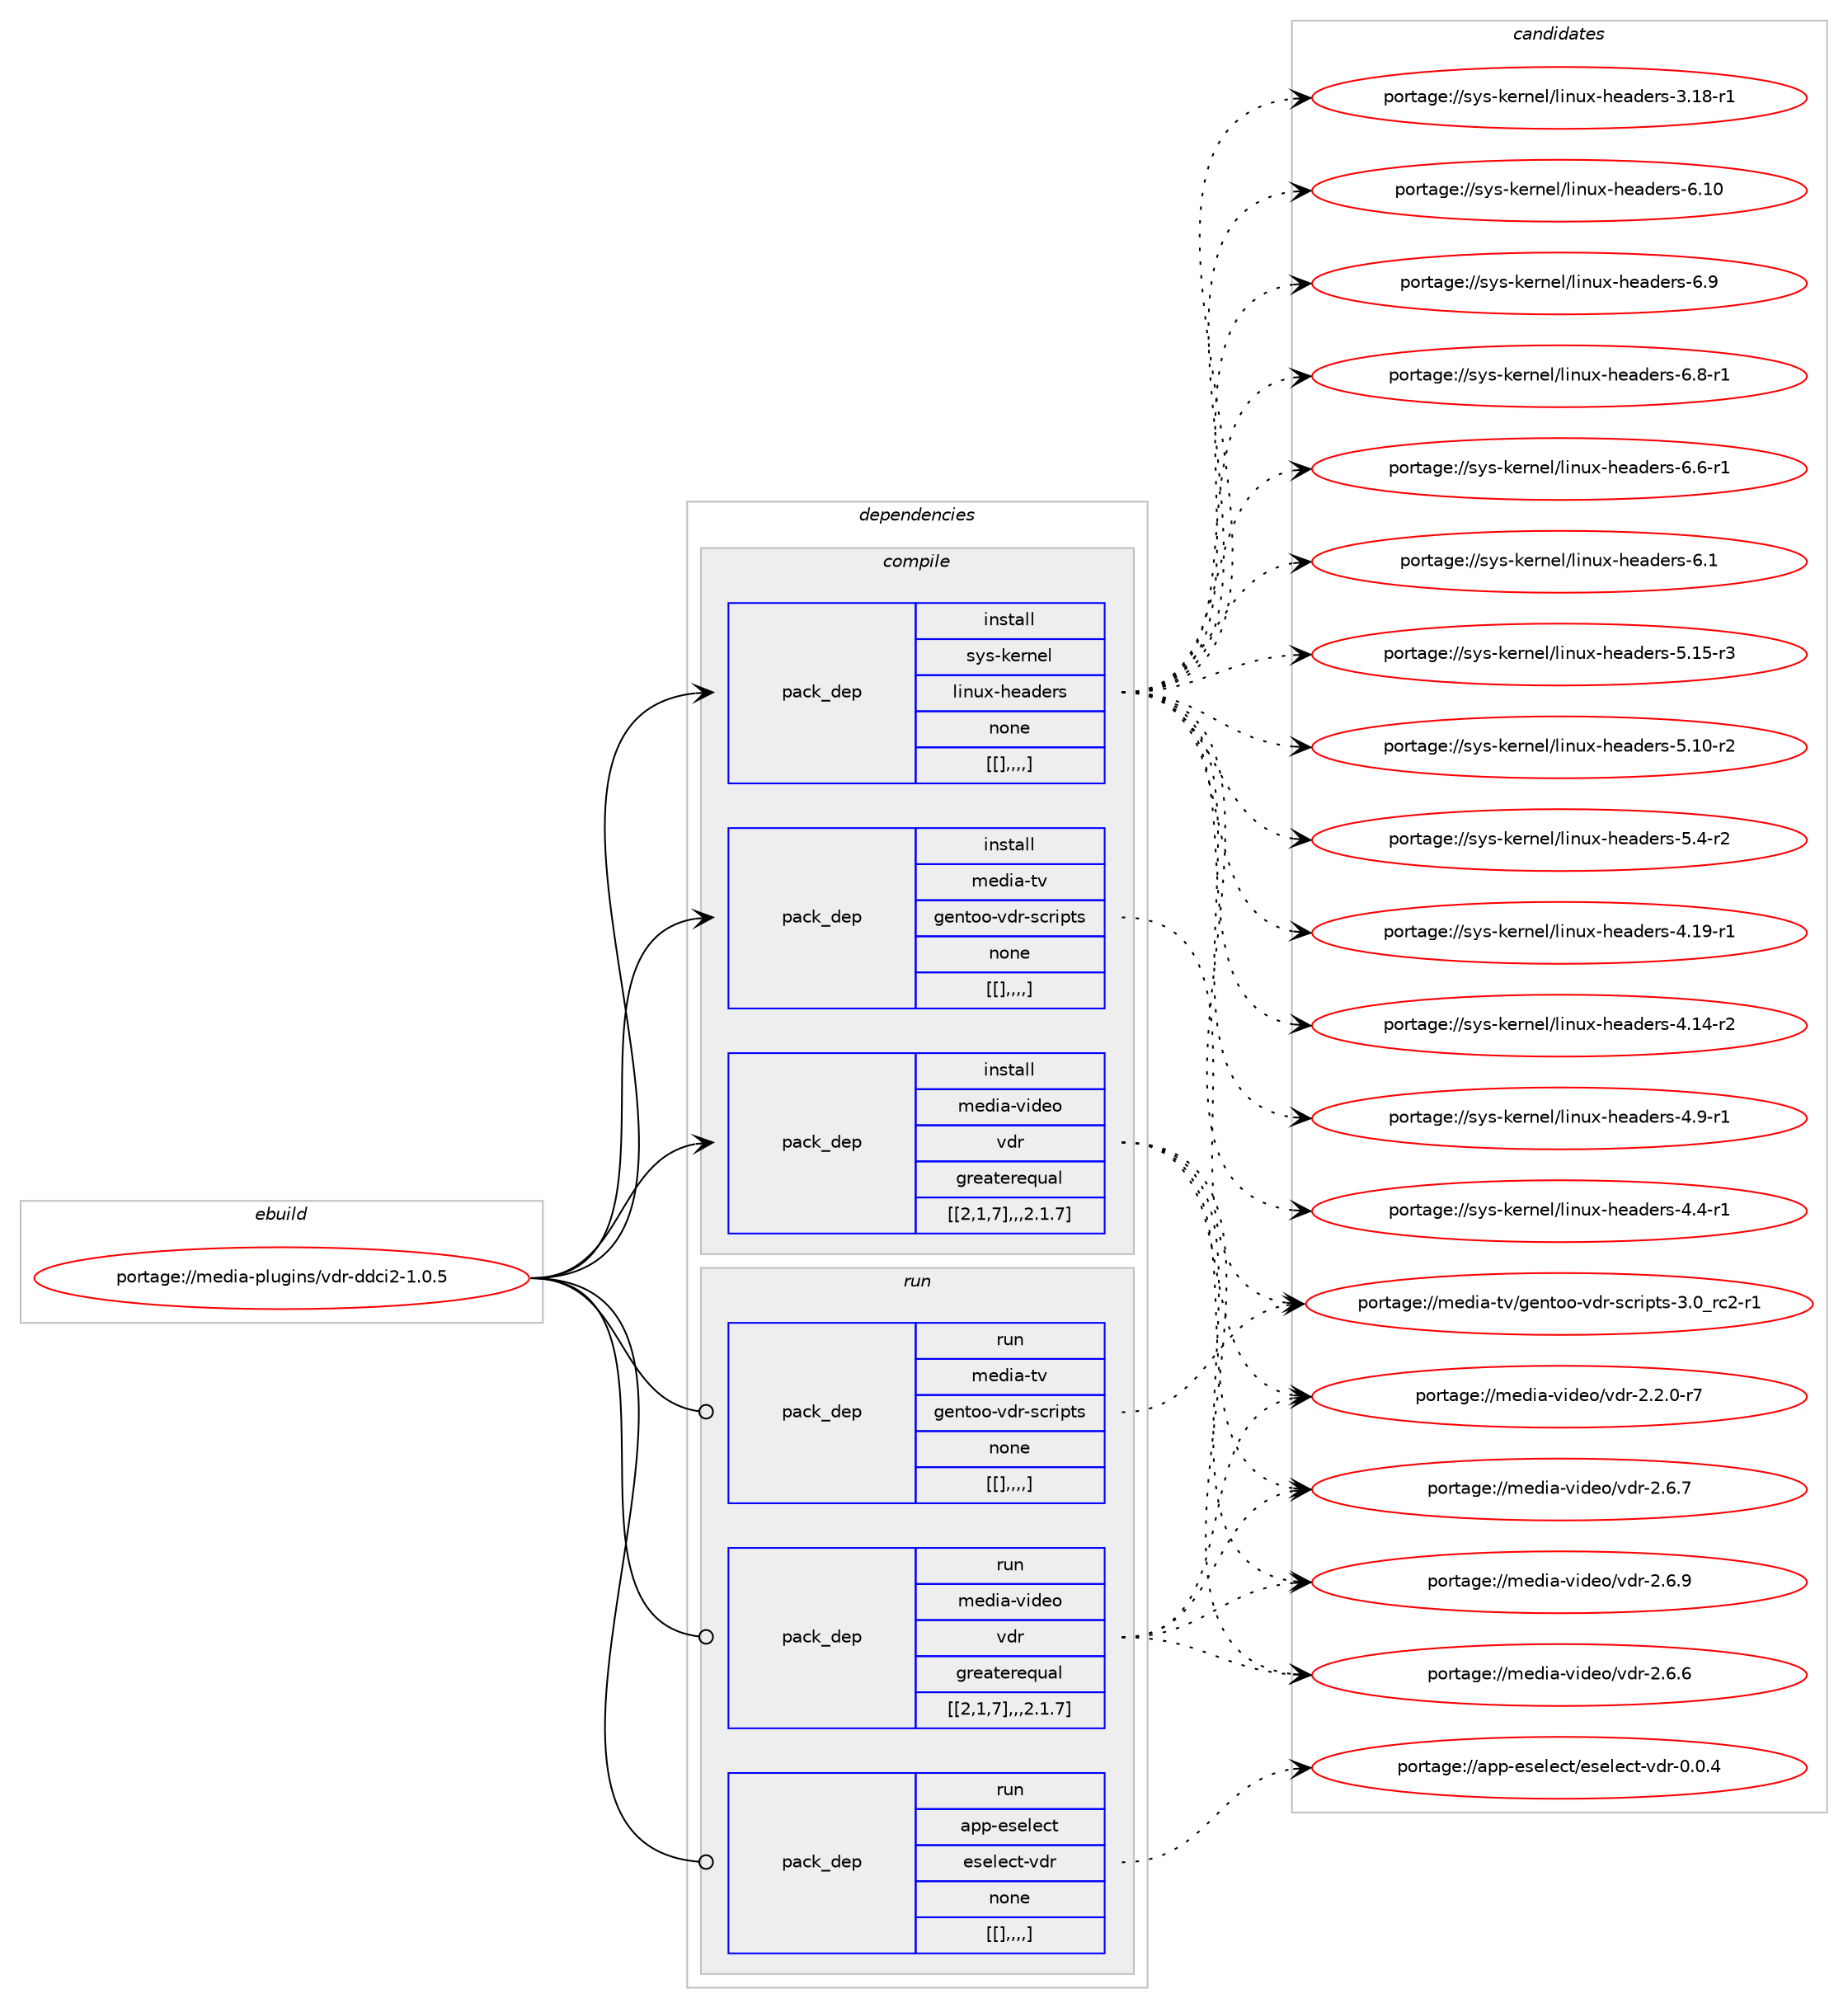 digraph prolog {

# *************
# Graph options
# *************

newrank=true;
concentrate=true;
compound=true;
graph [rankdir=LR,fontname=Helvetica,fontsize=10,ranksep=1.5];#, ranksep=2.5, nodesep=0.2];
edge  [arrowhead=vee];
node  [fontname=Helvetica,fontsize=10];

# **********
# The ebuild
# **********

subgraph cluster_leftcol {
color=gray;
label=<<i>ebuild</i>>;
id [label="portage://media-plugins/vdr-ddci2-1.0.5", color=red, width=4, href="../media-plugins/vdr-ddci2-1.0.5.svg"];
}

# ****************
# The dependencies
# ****************

subgraph cluster_midcol {
color=gray;
label=<<i>dependencies</i>>;
subgraph cluster_compile {
fillcolor="#eeeeee";
style=filled;
label=<<i>compile</i>>;
subgraph pack241529 {
dependency326504 [label=<<TABLE BORDER="0" CELLBORDER="1" CELLSPACING="0" CELLPADDING="4" WIDTH="220"><TR><TD ROWSPAN="6" CELLPADDING="30">pack_dep</TD></TR><TR><TD WIDTH="110">install</TD></TR><TR><TD>media-tv</TD></TR><TR><TD>gentoo-vdr-scripts</TD></TR><TR><TD>none</TD></TR><TR><TD>[[],,,,]</TD></TR></TABLE>>, shape=none, color=blue];
}
id:e -> dependency326504:w [weight=20,style="solid",arrowhead="vee"];
subgraph pack241530 {
dependency326505 [label=<<TABLE BORDER="0" CELLBORDER="1" CELLSPACING="0" CELLPADDING="4" WIDTH="220"><TR><TD ROWSPAN="6" CELLPADDING="30">pack_dep</TD></TR><TR><TD WIDTH="110">install</TD></TR><TR><TD>media-video</TD></TR><TR><TD>vdr</TD></TR><TR><TD>greaterequal</TD></TR><TR><TD>[[2,1,7],,,2.1.7]</TD></TR></TABLE>>, shape=none, color=blue];
}
id:e -> dependency326505:w [weight=20,style="solid",arrowhead="vee"];
subgraph pack241531 {
dependency326506 [label=<<TABLE BORDER="0" CELLBORDER="1" CELLSPACING="0" CELLPADDING="4" WIDTH="220"><TR><TD ROWSPAN="6" CELLPADDING="30">pack_dep</TD></TR><TR><TD WIDTH="110">install</TD></TR><TR><TD>sys-kernel</TD></TR><TR><TD>linux-headers</TD></TR><TR><TD>none</TD></TR><TR><TD>[[],,,,]</TD></TR></TABLE>>, shape=none, color=blue];
}
id:e -> dependency326506:w [weight=20,style="solid",arrowhead="vee"];
}
subgraph cluster_compileandrun {
fillcolor="#eeeeee";
style=filled;
label=<<i>compile and run</i>>;
}
subgraph cluster_run {
fillcolor="#eeeeee";
style=filled;
label=<<i>run</i>>;
subgraph pack241532 {
dependency326507 [label=<<TABLE BORDER="0" CELLBORDER="1" CELLSPACING="0" CELLPADDING="4" WIDTH="220"><TR><TD ROWSPAN="6" CELLPADDING="30">pack_dep</TD></TR><TR><TD WIDTH="110">run</TD></TR><TR><TD>app-eselect</TD></TR><TR><TD>eselect-vdr</TD></TR><TR><TD>none</TD></TR><TR><TD>[[],,,,]</TD></TR></TABLE>>, shape=none, color=blue];
}
id:e -> dependency326507:w [weight=20,style="solid",arrowhead="odot"];
subgraph pack241533 {
dependency326508 [label=<<TABLE BORDER="0" CELLBORDER="1" CELLSPACING="0" CELLPADDING="4" WIDTH="220"><TR><TD ROWSPAN="6" CELLPADDING="30">pack_dep</TD></TR><TR><TD WIDTH="110">run</TD></TR><TR><TD>media-tv</TD></TR><TR><TD>gentoo-vdr-scripts</TD></TR><TR><TD>none</TD></TR><TR><TD>[[],,,,]</TD></TR></TABLE>>, shape=none, color=blue];
}
id:e -> dependency326508:w [weight=20,style="solid",arrowhead="odot"];
subgraph pack241534 {
dependency326509 [label=<<TABLE BORDER="0" CELLBORDER="1" CELLSPACING="0" CELLPADDING="4" WIDTH="220"><TR><TD ROWSPAN="6" CELLPADDING="30">pack_dep</TD></TR><TR><TD WIDTH="110">run</TD></TR><TR><TD>media-video</TD></TR><TR><TD>vdr</TD></TR><TR><TD>greaterequal</TD></TR><TR><TD>[[2,1,7],,,2.1.7]</TD></TR></TABLE>>, shape=none, color=blue];
}
id:e -> dependency326509:w [weight=20,style="solid",arrowhead="odot"];
}
}

# **************
# The candidates
# **************

subgraph cluster_choices {
rank=same;
color=gray;
label=<<i>candidates</i>>;

subgraph choice241529 {
color=black;
nodesep=1;
choice109101100105974511611847103101110116111111451181001144511599114105112116115455146489511499504511449 [label="portage://media-tv/gentoo-vdr-scripts-3.0_rc2-r1", color=red, width=4,href="../media-tv/gentoo-vdr-scripts-3.0_rc2-r1.svg"];
dependency326504:e -> choice109101100105974511611847103101110116111111451181001144511599114105112116115455146489511499504511449:w [style=dotted,weight="100"];
}
subgraph choice241530 {
color=black;
nodesep=1;
choice109101100105974511810510010111147118100114455046544657 [label="portage://media-video/vdr-2.6.9", color=red, width=4,href="../media-video/vdr-2.6.9.svg"];
choice109101100105974511810510010111147118100114455046544655 [label="portage://media-video/vdr-2.6.7", color=red, width=4,href="../media-video/vdr-2.6.7.svg"];
choice109101100105974511810510010111147118100114455046544654 [label="portage://media-video/vdr-2.6.6", color=red, width=4,href="../media-video/vdr-2.6.6.svg"];
choice1091011001059745118105100101111471181001144550465046484511455 [label="portage://media-video/vdr-2.2.0-r7", color=red, width=4,href="../media-video/vdr-2.2.0-r7.svg"];
dependency326505:e -> choice109101100105974511810510010111147118100114455046544657:w [style=dotted,weight="100"];
dependency326505:e -> choice109101100105974511810510010111147118100114455046544655:w [style=dotted,weight="100"];
dependency326505:e -> choice109101100105974511810510010111147118100114455046544654:w [style=dotted,weight="100"];
dependency326505:e -> choice1091011001059745118105100101111471181001144550465046484511455:w [style=dotted,weight="100"];
}
subgraph choice241531 {
color=black;
nodesep=1;
choice115121115451071011141101011084710810511011712045104101971001011141154554464948 [label="portage://sys-kernel/linux-headers-6.10", color=red, width=4,href="../sys-kernel/linux-headers-6.10.svg"];
choice1151211154510710111411010110847108105110117120451041019710010111411545544657 [label="portage://sys-kernel/linux-headers-6.9", color=red, width=4,href="../sys-kernel/linux-headers-6.9.svg"];
choice11512111545107101114110101108471081051101171204510410197100101114115455446564511449 [label="portage://sys-kernel/linux-headers-6.8-r1", color=red, width=4,href="../sys-kernel/linux-headers-6.8-r1.svg"];
choice11512111545107101114110101108471081051101171204510410197100101114115455446544511449 [label="portage://sys-kernel/linux-headers-6.6-r1", color=red, width=4,href="../sys-kernel/linux-headers-6.6-r1.svg"];
choice1151211154510710111411010110847108105110117120451041019710010111411545544649 [label="portage://sys-kernel/linux-headers-6.1", color=red, width=4,href="../sys-kernel/linux-headers-6.1.svg"];
choice1151211154510710111411010110847108105110117120451041019710010111411545534649534511451 [label="portage://sys-kernel/linux-headers-5.15-r3", color=red, width=4,href="../sys-kernel/linux-headers-5.15-r3.svg"];
choice1151211154510710111411010110847108105110117120451041019710010111411545534649484511450 [label="portage://sys-kernel/linux-headers-5.10-r2", color=red, width=4,href="../sys-kernel/linux-headers-5.10-r2.svg"];
choice11512111545107101114110101108471081051101171204510410197100101114115455346524511450 [label="portage://sys-kernel/linux-headers-5.4-r2", color=red, width=4,href="../sys-kernel/linux-headers-5.4-r2.svg"];
choice1151211154510710111411010110847108105110117120451041019710010111411545524649574511449 [label="portage://sys-kernel/linux-headers-4.19-r1", color=red, width=4,href="../sys-kernel/linux-headers-4.19-r1.svg"];
choice1151211154510710111411010110847108105110117120451041019710010111411545524649524511450 [label="portage://sys-kernel/linux-headers-4.14-r2", color=red, width=4,href="../sys-kernel/linux-headers-4.14-r2.svg"];
choice11512111545107101114110101108471081051101171204510410197100101114115455246574511449 [label="portage://sys-kernel/linux-headers-4.9-r1", color=red, width=4,href="../sys-kernel/linux-headers-4.9-r1.svg"];
choice11512111545107101114110101108471081051101171204510410197100101114115455246524511449 [label="portage://sys-kernel/linux-headers-4.4-r1", color=red, width=4,href="../sys-kernel/linux-headers-4.4-r1.svg"];
choice1151211154510710111411010110847108105110117120451041019710010111411545514649564511449 [label="portage://sys-kernel/linux-headers-3.18-r1", color=red, width=4,href="../sys-kernel/linux-headers-3.18-r1.svg"];
dependency326506:e -> choice115121115451071011141101011084710810511011712045104101971001011141154554464948:w [style=dotted,weight="100"];
dependency326506:e -> choice1151211154510710111411010110847108105110117120451041019710010111411545544657:w [style=dotted,weight="100"];
dependency326506:e -> choice11512111545107101114110101108471081051101171204510410197100101114115455446564511449:w [style=dotted,weight="100"];
dependency326506:e -> choice11512111545107101114110101108471081051101171204510410197100101114115455446544511449:w [style=dotted,weight="100"];
dependency326506:e -> choice1151211154510710111411010110847108105110117120451041019710010111411545544649:w [style=dotted,weight="100"];
dependency326506:e -> choice1151211154510710111411010110847108105110117120451041019710010111411545534649534511451:w [style=dotted,weight="100"];
dependency326506:e -> choice1151211154510710111411010110847108105110117120451041019710010111411545534649484511450:w [style=dotted,weight="100"];
dependency326506:e -> choice11512111545107101114110101108471081051101171204510410197100101114115455346524511450:w [style=dotted,weight="100"];
dependency326506:e -> choice1151211154510710111411010110847108105110117120451041019710010111411545524649574511449:w [style=dotted,weight="100"];
dependency326506:e -> choice1151211154510710111411010110847108105110117120451041019710010111411545524649524511450:w [style=dotted,weight="100"];
dependency326506:e -> choice11512111545107101114110101108471081051101171204510410197100101114115455246574511449:w [style=dotted,weight="100"];
dependency326506:e -> choice11512111545107101114110101108471081051101171204510410197100101114115455246524511449:w [style=dotted,weight="100"];
dependency326506:e -> choice1151211154510710111411010110847108105110117120451041019710010111411545514649564511449:w [style=dotted,weight="100"];
}
subgraph choice241532 {
color=black;
nodesep=1;
choice971121124510111510110810199116471011151011081019911645118100114454846484652 [label="portage://app-eselect/eselect-vdr-0.0.4", color=red, width=4,href="../app-eselect/eselect-vdr-0.0.4.svg"];
dependency326507:e -> choice971121124510111510110810199116471011151011081019911645118100114454846484652:w [style=dotted,weight="100"];
}
subgraph choice241533 {
color=black;
nodesep=1;
choice109101100105974511611847103101110116111111451181001144511599114105112116115455146489511499504511449 [label="portage://media-tv/gentoo-vdr-scripts-3.0_rc2-r1", color=red, width=4,href="../media-tv/gentoo-vdr-scripts-3.0_rc2-r1.svg"];
dependency326508:e -> choice109101100105974511611847103101110116111111451181001144511599114105112116115455146489511499504511449:w [style=dotted,weight="100"];
}
subgraph choice241534 {
color=black;
nodesep=1;
choice109101100105974511810510010111147118100114455046544657 [label="portage://media-video/vdr-2.6.9", color=red, width=4,href="../media-video/vdr-2.6.9.svg"];
choice109101100105974511810510010111147118100114455046544655 [label="portage://media-video/vdr-2.6.7", color=red, width=4,href="../media-video/vdr-2.6.7.svg"];
choice109101100105974511810510010111147118100114455046544654 [label="portage://media-video/vdr-2.6.6", color=red, width=4,href="../media-video/vdr-2.6.6.svg"];
choice1091011001059745118105100101111471181001144550465046484511455 [label="portage://media-video/vdr-2.2.0-r7", color=red, width=4,href="../media-video/vdr-2.2.0-r7.svg"];
dependency326509:e -> choice109101100105974511810510010111147118100114455046544657:w [style=dotted,weight="100"];
dependency326509:e -> choice109101100105974511810510010111147118100114455046544655:w [style=dotted,weight="100"];
dependency326509:e -> choice109101100105974511810510010111147118100114455046544654:w [style=dotted,weight="100"];
dependency326509:e -> choice1091011001059745118105100101111471181001144550465046484511455:w [style=dotted,weight="100"];
}
}

}
